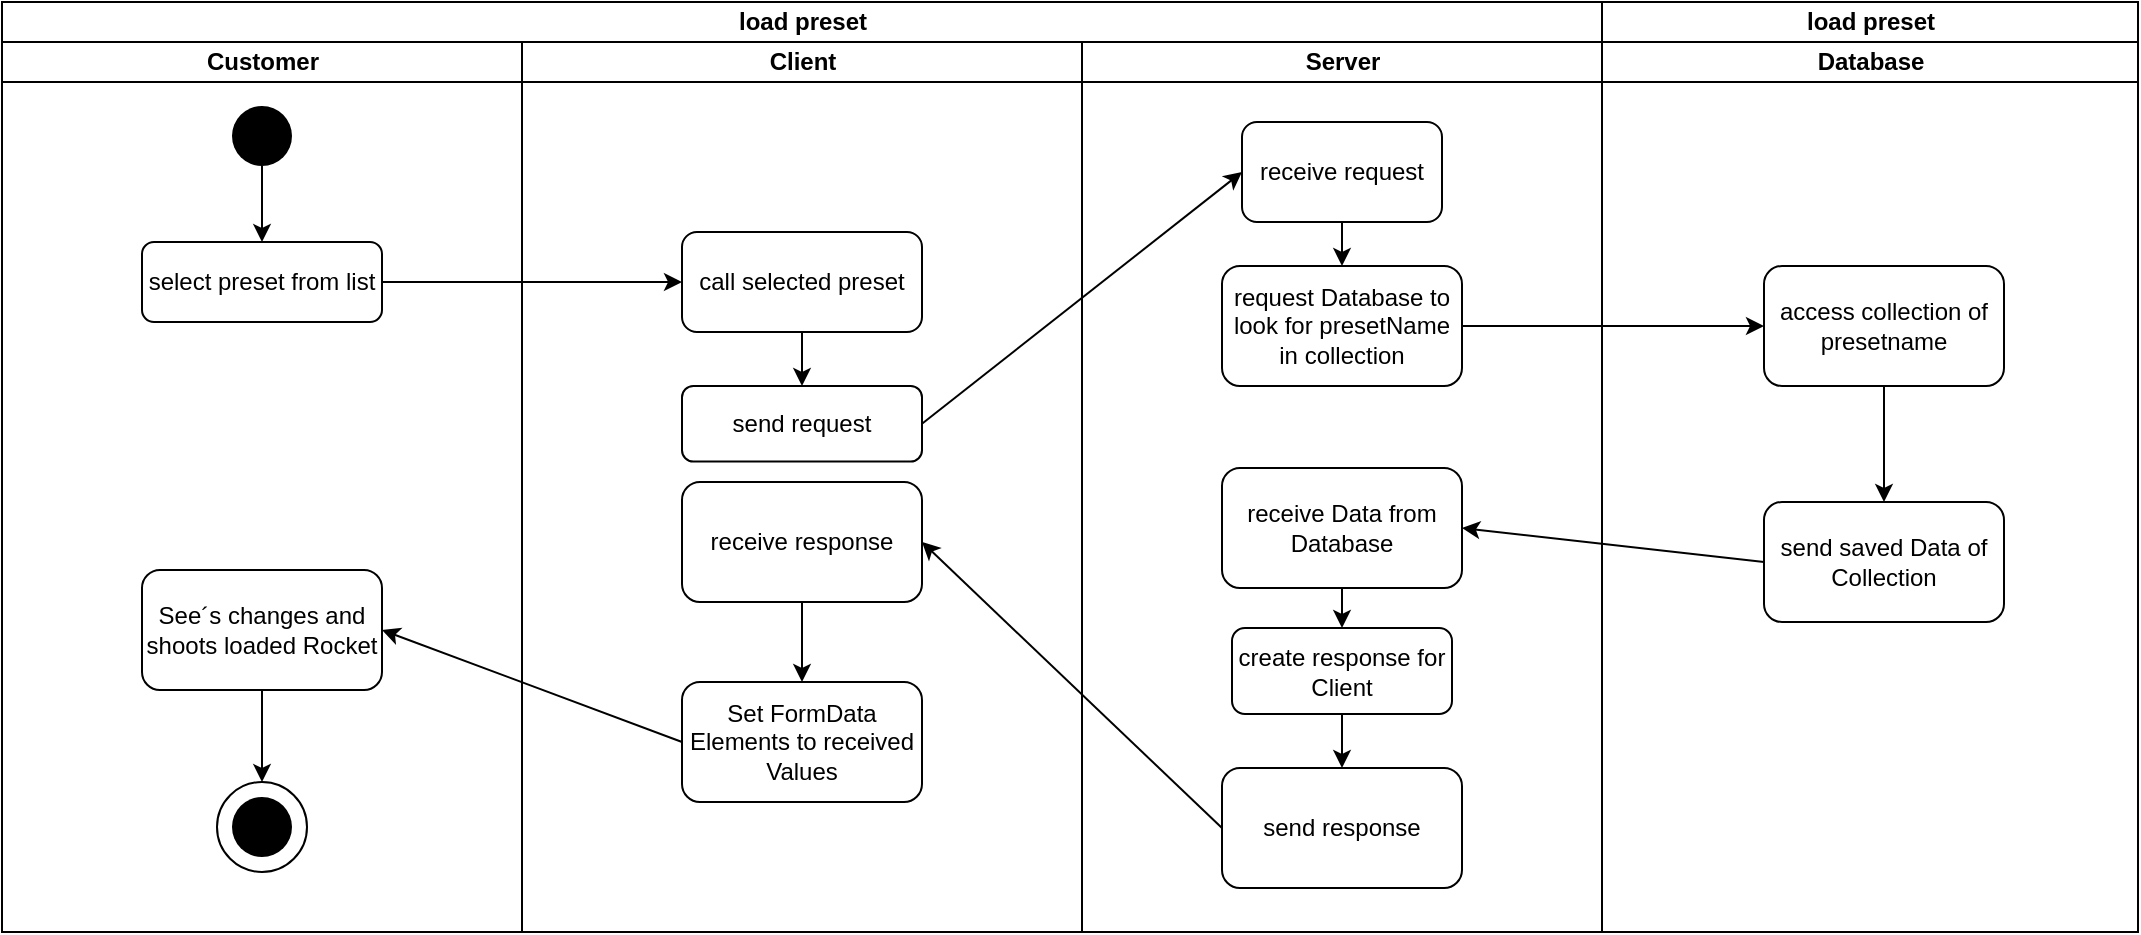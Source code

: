 <mxfile version="14.1.8" type="device"><diagram id="XYsLYqspyb-JYs3Zhe3Q" name="Page-1"><mxGraphModel dx="2420" dy="2526" grid="1" gridSize="10" guides="1" tooltips="1" connect="1" arrows="1" fold="1" page="1" pageScale="1" pageWidth="1600" pageHeight="900" math="0" shadow="0"><root><mxCell id="0"/><mxCell id="1" parent="0"/><mxCell id="D8ScgSMSX-Pr_aSbau51-1" value="" style="endArrow=classic;html=1;entryX=0;entryY=0.5;entryDx=0;entryDy=0;exitX=1;exitY=0.5;exitDx=0;exitDy=0;" parent="1" source="D8ScgSMSX-Pr_aSbau51-23" target="D8ScgSMSX-Pr_aSbau51-36" edge="1"><mxGeometry width="50" height="50" relative="1" as="geometry"><mxPoint x="530" y="-704" as="sourcePoint"/><mxPoint x="580" y="-754" as="targetPoint"/></mxGeometry></mxCell><mxCell id="D8ScgSMSX-Pr_aSbau51-2" value="" style="endArrow=classic;html=1;entryX=1;entryY=0.5;entryDx=0;entryDy=0;exitX=0;exitY=0.5;exitDx=0;exitDy=0;" parent="1" source="D8ScgSMSX-Pr_aSbau51-35" target="D8ScgSMSX-Pr_aSbau51-22" edge="1"><mxGeometry width="50" height="50" relative="1" as="geometry"><mxPoint x="530" y="-704" as="sourcePoint"/><mxPoint x="580" y="-754" as="targetPoint"/></mxGeometry></mxCell><mxCell id="D8ScgSMSX-Pr_aSbau51-3" value="load preset" style="swimlane;html=1;childLayout=stackLayout;resizeParent=1;resizeParentMax=0;startSize=20;rounded=0;swimlaneFillColor=none;arcSize=15;" parent="1" vertex="1"><mxGeometry x="40" y="-840" width="800" height="465" as="geometry"><mxRectangle x="70" y="100" width="60" height="20" as="alternateBounds"/></mxGeometry></mxCell><mxCell id="D8ScgSMSX-Pr_aSbau51-4" value="Customer" style="swimlane;html=1;startSize=20;fillColor=#FFFFFF;" parent="D8ScgSMSX-Pr_aSbau51-3" vertex="1"><mxGeometry y="20" width="260" height="445" as="geometry"/></mxCell><mxCell id="D8ScgSMSX-Pr_aSbau51-5" value="" style="ellipse;whiteSpace=wrap;html=1;aspect=fixed;rounded=0;fillColor=#000000;strokeColor=none;" parent="D8ScgSMSX-Pr_aSbau51-4" vertex="1"><mxGeometry x="115" y="377.5" width="30" height="30" as="geometry"/></mxCell><mxCell id="D8ScgSMSX-Pr_aSbau51-6" value="" style="ellipse;whiteSpace=wrap;html=1;aspect=fixed;rounded=0;fillColor=none;" parent="D8ScgSMSX-Pr_aSbau51-4" vertex="1"><mxGeometry x="107.5" y="370" width="45" height="45" as="geometry"/></mxCell><mxCell id="D8ScgSMSX-Pr_aSbau51-7" value="" style="ellipse;whiteSpace=wrap;html=1;aspect=fixed;rounded=0;fillColor=#000000;strokeColor=none;" parent="D8ScgSMSX-Pr_aSbau51-4" vertex="1"><mxGeometry x="115" y="32" width="30" height="30" as="geometry"/></mxCell><mxCell id="D8ScgSMSX-Pr_aSbau51-8" value="select preset from list" style="rounded=1;whiteSpace=wrap;html=1;fillColor=none;" parent="D8ScgSMSX-Pr_aSbau51-4" vertex="1"><mxGeometry x="70" y="100" width="120" height="40" as="geometry"/></mxCell><mxCell id="D8ScgSMSX-Pr_aSbau51-9" value="" style="endArrow=classic;html=1;entryX=0.5;entryY=0;entryDx=0;entryDy=0;exitX=0.5;exitY=1;exitDx=0;exitDy=0;" parent="D8ScgSMSX-Pr_aSbau51-4" source="D8ScgSMSX-Pr_aSbau51-7" target="D8ScgSMSX-Pr_aSbau51-8" edge="1"><mxGeometry width="50" height="50" relative="1" as="geometry"><mxPoint x="550" y="160" as="sourcePoint"/><mxPoint x="600" y="110" as="targetPoint"/></mxGeometry></mxCell><mxCell id="D8ScgSMSX-Pr_aSbau51-10" value="See´s changes and shoots loaded Rocket" style="rounded=1;whiteSpace=wrap;html=1;fillColor=none;" parent="D8ScgSMSX-Pr_aSbau51-4" vertex="1"><mxGeometry x="70" y="264" width="120" height="60" as="geometry"/></mxCell><mxCell id="D8ScgSMSX-Pr_aSbau51-11" value="" style="endArrow=classic;html=1;exitX=0.5;exitY=1;exitDx=0;exitDy=0;entryX=0.5;entryY=0;entryDx=0;entryDy=0;" parent="D8ScgSMSX-Pr_aSbau51-4" source="D8ScgSMSX-Pr_aSbau51-10" target="D8ScgSMSX-Pr_aSbau51-6" edge="1"><mxGeometry width="50" height="50" relative="1" as="geometry"><mxPoint x="550" y="160" as="sourcePoint"/><mxPoint x="130" y="360" as="targetPoint"/></mxGeometry></mxCell><mxCell id="D8ScgSMSX-Pr_aSbau51-12" value="Client" style="swimlane;html=1;startSize=20;fillColor=#FFFFFF;" parent="D8ScgSMSX-Pr_aSbau51-3" vertex="1"><mxGeometry x="260" y="20" width="280" height="445" as="geometry"/></mxCell><mxCell id="D8ScgSMSX-Pr_aSbau51-13" value="call selected preset" style="rounded=1;whiteSpace=wrap;html=1;fillColor=none;" parent="D8ScgSMSX-Pr_aSbau51-12" vertex="1"><mxGeometry x="80" y="95" width="120" height="50" as="geometry"/></mxCell><mxCell id="D8ScgSMSX-Pr_aSbau51-14" value="send request" style="rounded=1;whiteSpace=wrap;html=1;fillColor=none;" parent="D8ScgSMSX-Pr_aSbau51-12" vertex="1"><mxGeometry x="80" y="172" width="120" height="37.78" as="geometry"/></mxCell><mxCell id="D8ScgSMSX-Pr_aSbau51-15" value="" style="endArrow=classic;html=1;entryX=0.5;entryY=0;entryDx=0;entryDy=0;exitX=0.5;exitY=1;exitDx=0;exitDy=0;" parent="D8ScgSMSX-Pr_aSbau51-12" source="D8ScgSMSX-Pr_aSbau51-13" target="D8ScgSMSX-Pr_aSbau51-14" edge="1"><mxGeometry width="50" height="50" relative="1" as="geometry"><mxPoint x="290" y="160" as="sourcePoint"/><mxPoint x="340" y="110" as="targetPoint"/></mxGeometry></mxCell><mxCell id="D8ScgSMSX-Pr_aSbau51-16" value="receive response" style="rounded=1;whiteSpace=wrap;html=1;fillColor=none;" parent="D8ScgSMSX-Pr_aSbau51-12" vertex="1"><mxGeometry x="80" y="220" width="120" height="60" as="geometry"/></mxCell><mxCell id="D8ScgSMSX-Pr_aSbau51-17" value="Set FormData Elements to received Values" style="rounded=1;whiteSpace=wrap;html=1;fillColor=none;" parent="D8ScgSMSX-Pr_aSbau51-12" vertex="1"><mxGeometry x="80" y="320" width="120" height="60" as="geometry"/></mxCell><mxCell id="D8ScgSMSX-Pr_aSbau51-18" value="" style="endArrow=classic;html=1;entryX=0.5;entryY=0;entryDx=0;entryDy=0;exitX=0.5;exitY=1;exitDx=0;exitDy=0;" parent="D8ScgSMSX-Pr_aSbau51-12" source="D8ScgSMSX-Pr_aSbau51-16" target="D8ScgSMSX-Pr_aSbau51-17" edge="1"><mxGeometry width="50" height="50" relative="1" as="geometry"><mxPoint x="290" y="160" as="sourcePoint"/><mxPoint x="340" y="110" as="targetPoint"/></mxGeometry></mxCell><mxCell id="D8ScgSMSX-Pr_aSbau51-19" value="Server" style="swimlane;html=1;startSize=20;fillColor=#FFFFFF;" parent="D8ScgSMSX-Pr_aSbau51-3" vertex="1"><mxGeometry x="540" y="20" width="260" height="445" as="geometry"><mxRectangle x="450" y="20" width="30" height="500" as="alternateBounds"/></mxGeometry></mxCell><mxCell id="D8ScgSMSX-Pr_aSbau51-20" value="send response" style="rounded=1;whiteSpace=wrap;html=1;fillColor=none;" parent="D8ScgSMSX-Pr_aSbau51-19" vertex="1"><mxGeometry x="70" y="363" width="120" height="60" as="geometry"/></mxCell><mxCell id="D8ScgSMSX-Pr_aSbau51-21" value="create response for Client" style="rounded=1;whiteSpace=wrap;html=1;fillColor=none;" parent="D8ScgSMSX-Pr_aSbau51-19" vertex="1"><mxGeometry x="75" y="293" width="110" height="43" as="geometry"/></mxCell><mxCell id="D8ScgSMSX-Pr_aSbau51-22" value="receive Data from Database" style="rounded=1;whiteSpace=wrap;html=1;fillColor=none;" parent="D8ScgSMSX-Pr_aSbau51-19" vertex="1"><mxGeometry x="70" y="213" width="120" height="60" as="geometry"/></mxCell><mxCell id="D8ScgSMSX-Pr_aSbau51-23" value="request Database to look for presetName in collection" style="rounded=1;whiteSpace=wrap;html=1;fillColor=none;" parent="D8ScgSMSX-Pr_aSbau51-19" vertex="1"><mxGeometry x="70" y="112" width="120" height="60" as="geometry"/></mxCell><mxCell id="D8ScgSMSX-Pr_aSbau51-24" value="receive request" style="rounded=1;whiteSpace=wrap;html=1;fillColor=none;" parent="D8ScgSMSX-Pr_aSbau51-19" vertex="1"><mxGeometry x="80" y="40" width="100" height="50" as="geometry"/></mxCell><mxCell id="D8ScgSMSX-Pr_aSbau51-25" value="" style="endArrow=classic;html=1;entryX=0.5;entryY=0;entryDx=0;entryDy=0;exitX=0.5;exitY=1;exitDx=0;exitDy=0;" parent="D8ScgSMSX-Pr_aSbau51-19" source="D8ScgSMSX-Pr_aSbau51-24" target="D8ScgSMSX-Pr_aSbau51-23" edge="1"><mxGeometry width="50" height="50" relative="1" as="geometry"><mxPoint x="10" y="160" as="sourcePoint"/><mxPoint x="60" y="110" as="targetPoint"/></mxGeometry></mxCell><mxCell id="D8ScgSMSX-Pr_aSbau51-26" value="" style="endArrow=classic;html=1;entryX=0.5;entryY=0;entryDx=0;entryDy=0;exitX=0.5;exitY=1;exitDx=0;exitDy=0;" parent="D8ScgSMSX-Pr_aSbau51-19" source="D8ScgSMSX-Pr_aSbau51-22" target="D8ScgSMSX-Pr_aSbau51-21" edge="1"><mxGeometry width="50" height="50" relative="1" as="geometry"><mxPoint x="10" y="160" as="sourcePoint"/><mxPoint x="60" y="110" as="targetPoint"/></mxGeometry></mxCell><mxCell id="D8ScgSMSX-Pr_aSbau51-27" value="" style="endArrow=classic;html=1;entryX=0.5;entryY=0;entryDx=0;entryDy=0;exitX=0.5;exitY=1;exitDx=0;exitDy=0;" parent="D8ScgSMSX-Pr_aSbau51-19" source="D8ScgSMSX-Pr_aSbau51-21" target="D8ScgSMSX-Pr_aSbau51-20" edge="1"><mxGeometry width="50" height="50" relative="1" as="geometry"><mxPoint x="-10" y="253" as="sourcePoint"/><mxPoint x="40" y="203" as="targetPoint"/></mxGeometry></mxCell><mxCell id="D8ScgSMSX-Pr_aSbau51-28" value="" style="endArrow=classic;html=1;exitX=1;exitY=0.5;exitDx=0;exitDy=0;entryX=0;entryY=0.5;entryDx=0;entryDy=0;" parent="D8ScgSMSX-Pr_aSbau51-3" source="D8ScgSMSX-Pr_aSbau51-8" target="D8ScgSMSX-Pr_aSbau51-13" edge="1"><mxGeometry width="50" height="50" relative="1" as="geometry"><mxPoint x="550" y="180" as="sourcePoint"/><mxPoint x="600" y="130" as="targetPoint"/></mxGeometry></mxCell><mxCell id="D8ScgSMSX-Pr_aSbau51-29" value="" style="endArrow=classic;html=1;entryX=0;entryY=0.5;entryDx=0;entryDy=0;exitX=1;exitY=0.5;exitDx=0;exitDy=0;" parent="D8ScgSMSX-Pr_aSbau51-3" source="D8ScgSMSX-Pr_aSbau51-14" target="D8ScgSMSX-Pr_aSbau51-24" edge="1"><mxGeometry width="50" height="50" relative="1" as="geometry"><mxPoint x="550" y="180" as="sourcePoint"/><mxPoint x="600" y="130" as="targetPoint"/></mxGeometry></mxCell><mxCell id="D8ScgSMSX-Pr_aSbau51-30" value="" style="endArrow=classic;html=1;entryX=1;entryY=0.5;entryDx=0;entryDy=0;exitX=0;exitY=0.5;exitDx=0;exitDy=0;" parent="D8ScgSMSX-Pr_aSbau51-3" source="D8ScgSMSX-Pr_aSbau51-20" target="D8ScgSMSX-Pr_aSbau51-16" edge="1"><mxGeometry width="50" height="50" relative="1" as="geometry"><mxPoint x="550" y="180" as="sourcePoint"/><mxPoint x="600" y="130" as="targetPoint"/></mxGeometry></mxCell><mxCell id="D8ScgSMSX-Pr_aSbau51-31" value="" style="endArrow=classic;html=1;entryX=1;entryY=0.5;entryDx=0;entryDy=0;exitX=0;exitY=0.5;exitDx=0;exitDy=0;" parent="D8ScgSMSX-Pr_aSbau51-3" source="D8ScgSMSX-Pr_aSbau51-17" target="D8ScgSMSX-Pr_aSbau51-10" edge="1"><mxGeometry width="50" height="50" relative="1" as="geometry"><mxPoint x="550" y="180" as="sourcePoint"/><mxPoint x="600" y="130" as="targetPoint"/></mxGeometry></mxCell><mxCell id="D8ScgSMSX-Pr_aSbau51-32" value="load preset" style="swimlane;html=1;childLayout=stackLayout;resizeParent=1;resizeParentMax=0;startSize=20;rounded=0;fillColor=none;" parent="1" vertex="1"><mxGeometry x="840" y="-840" width="268" height="465" as="geometry"/></mxCell><mxCell id="D8ScgSMSX-Pr_aSbau51-33" value="Database" style="swimlane;html=1;startSize=20;fillColor=#FFFFFF;" parent="D8ScgSMSX-Pr_aSbau51-32" vertex="1"><mxGeometry y="20" width="268" height="445" as="geometry"/></mxCell><mxCell id="D8ScgSMSX-Pr_aSbau51-34" value="" style="endArrow=classic;html=1;exitX=0.5;exitY=1;exitDx=0;exitDy=0;entryX=0.5;entryY=0;entryDx=0;entryDy=0;" parent="D8ScgSMSX-Pr_aSbau51-33" source="D8ScgSMSX-Pr_aSbau51-36" target="D8ScgSMSX-Pr_aSbau51-35" edge="1"><mxGeometry width="50" height="50" relative="1" as="geometry"><mxPoint x="-1120" y="49" as="sourcePoint"/><mxPoint x="-730" y="90" as="targetPoint"/></mxGeometry></mxCell><mxCell id="D8ScgSMSX-Pr_aSbau51-35" value="send saved Data of Collection" style="rounded=1;whiteSpace=wrap;html=1;fillColor=none;" parent="D8ScgSMSX-Pr_aSbau51-33" vertex="1"><mxGeometry x="81" y="230" width="120" height="60" as="geometry"/></mxCell><mxCell id="D8ScgSMSX-Pr_aSbau51-36" value="access collection of presetname" style="rounded=1;whiteSpace=wrap;html=1;fillColor=none;" parent="D8ScgSMSX-Pr_aSbau51-33" vertex="1"><mxGeometry x="81" y="112" width="120" height="60" as="geometry"/></mxCell></root></mxGraphModel></diagram></mxfile>